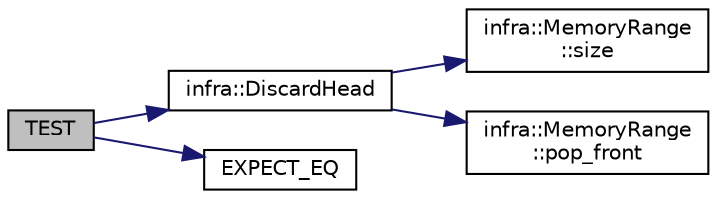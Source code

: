 digraph "TEST"
{
 // INTERACTIVE_SVG=YES
  edge [fontname="Helvetica",fontsize="10",labelfontname="Helvetica",labelfontsize="10"];
  node [fontname="Helvetica",fontsize="10",shape=record];
  rankdir="LR";
  Node137 [label="TEST",height=0.2,width=0.4,color="black", fillcolor="grey75", style="filled", fontcolor="black"];
  Node137 -> Node138 [color="midnightblue",fontsize="10",style="solid",fontname="Helvetica"];
  Node138 [label="infra::DiscardHead",height=0.2,width=0.4,color="black", fillcolor="white", style="filled",URL="$d0/de3/namespaceinfra.html#a7fb6aa7d05abdae7a8aaeb6fd5164820"];
  Node138 -> Node139 [color="midnightblue",fontsize="10",style="solid",fontname="Helvetica"];
  Node139 [label="infra::MemoryRange\l::size",height=0.2,width=0.4,color="black", fillcolor="white", style="filled",URL="$d0/d6d/classinfra_1_1_memory_range.html#ae8fbbf531d3696b6a64ac13385acdc66"];
  Node138 -> Node140 [color="midnightblue",fontsize="10",style="solid",fontname="Helvetica"];
  Node140 [label="infra::MemoryRange\l::pop_front",height=0.2,width=0.4,color="black", fillcolor="white", style="filled",URL="$d0/d6d/classinfra_1_1_memory_range.html#adf5b31ae0a4ccba88bb4b284935e8a1a"];
  Node137 -> Node141 [color="midnightblue",fontsize="10",style="solid",fontname="Helvetica"];
  Node141 [label="EXPECT_EQ",height=0.2,width=0.4,color="black", fillcolor="white", style="filled",URL="$d6/def/_test_json_8cpp.html#a82745227e2f0a8edbb4ae630d88a8e86"];
}
